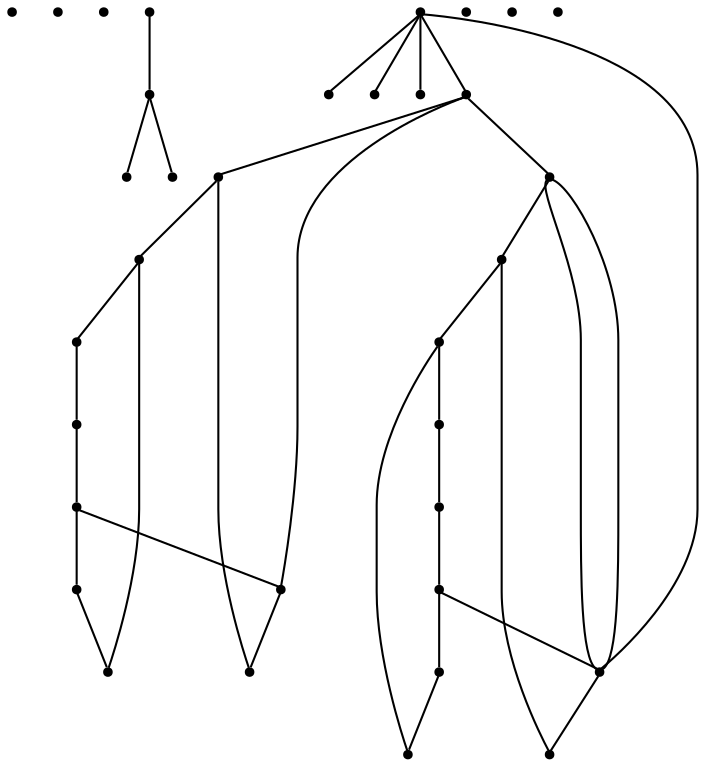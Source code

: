 graph {
  node [shape=point,comment="{\"directed\":false,\"doi\":\"10.1007/11618058_37\",\"figure\":\"8 (1)\"}"]

  v0 [pos="852.5335960210755,810.1609872658344"]
  v1 [pos="799.7112577216569,894.5989365127577"]
  v2 [pos="752.2024141533429,810.1609872658344"]
  v3 [pos="741.6379655704941,556.7843873720362"]
  v4 [pos="773.3313590116279,493.409036163431"]
  v5 [pos="873.6625090843023,493.409036163431"]
  v6 [pos="688.8156272710755,1047.662436859643"]
  v7 [pos="799.7112577216569,979.0370129170326"]
  v8 [pos="678.313671875,979.0370129170327"]
  v9 [pos="604.3624205123547,979.0370129170327"]
  v10 [pos="678.313671875,329.7830514569"]
  v11 [pos="641.3067837027615,493.409036163431"]
  v12 [pos="641.3067837027615,408.90852549950694"]
  v13 [pos="604.3624205123547,329.7830514569"]
  v14 [pos="435.39348996184594,894.5988729340819"]
  v15 [pos="393.13563204033426,931.5368120084171"]
  v16 [pos="430.1425043150436,847.0361741871413"]
  v17 [pos="424.89153456577037,382.53332509952077"]
  v18 [pos="382.6336766442587,419.5335394868156"]
  v19 [pos="419.57804778343024,335.0330288228914"]
  v20 [pos="350.940283203125,899.9115070850879"]
  v21 [pos="393.13563204033426,984.287022072362"]
  v22 [pos="514.6582360555959,862.9112609084551"]
  v23 [pos="340.37581872274706,387.783366044188"]
  v24 [pos="382.6336766442587,472.2838767081121"]
  v25 [pos="504.03125454215115,350.9081155442053"]
  v26 [pos="382.6336766442587,746.7855724785534"]
  v27 [pos="382.6336766442587,804.9109781105051"]
  v28 [pos="372.0067030795785,234.78242711430357"]
  v29 [pos="372.0067030795785,287.53276433560006"]
  v30 [pos="340.3758187227471,857.66118817445"]
  v31 [pos="329.87386332667154,345.595608550551"]
  v32 [pos="261.2360987463663,873.5362748957638"]
  v33 [pos="250.60911325853922,361.4082610122156"]

  v33 -- v28 [id="-2",pos="250.60911325853922,361.4082610122156 372.0067030795785,234.78242711430357 372.0067030795785,234.78242711430357 372.0067030795785,234.78242711430357"]
  v33 -- v24 [id="-3",pos="250.60911325853922,361.4082610122156 382.6336766442587,472.2838767081121 382.6336766442587,472.2838767081121 382.6336766442587,472.2838767081121"]
  v6 -- v32 [id="-4",pos="688.8156272710755,1047.662436859643 261.1860851199128,1037.1206473589746 261.1860851199128,1037.1206473589746 261.1860851199128,1037.1206473589746 261.2360987463663,873.5362748957638 261.2360987463663,873.5362748957638 261.2360987463663,873.5362748957638"]
  v6 -- v28 [id="-5",pos="688.8156272710755,1047.662436859643 915.8774436773256,1037.1206473589746 915.8774436773256,1037.1206473589746 915.8774436773256,1037.1206473589746 915.8774436773256,245.30050176889335 915.8774436773256,245.30050176889335 915.8774436773256,245.30050176889335 372.0067030795785,234.78242711430357 372.0067030795785,234.78242711430357 372.0067030795785,234.78242711430357"]
  v33 -- v28 [id="-6",pos="250.60911325853922,361.4082610122156 261.1860851199128,245.30050176889335 261.1860851199128,245.30050176889335 261.1860851199128,245.30050176889335 372.0067030795785,234.78242711430357 372.0067030795785,234.78242711430357 372.0067030795785,234.78242711430357"]
  v32 -- v33 [id="-8",pos="261.2360987463663,873.5362748957638 250.60911325853922,361.4082610122156 250.60911325853922,361.4082610122156 250.60911325853922,361.4082610122156"]
  v32 -- v21 [id="-53",pos="261.2360987463663,873.5362748957638 393.13563204033426,984.287022072362 393.13563204033426,984.287022072362 393.13563204033426,984.287022072362"]
  v32 -- v26 [id="-78",pos="261.2360987463663,873.5362748957638 382.6336766442587,746.7855724785534 382.6336766442587,746.7855724785534 382.6336766442587,746.7855724785534"]
  v30 -- v27 [id="-79",pos="340.3758187227471,857.66118817445 382.6336766442587,804.9109781105051 382.6336766442587,804.9109781105051 382.6336766442587,804.9109781105051"]
  v23 -- v31 [id="-80",pos="340.37581872274706,387.783366044188 329.87386332667154,345.595608550551 329.87386332667154,345.595608550551 329.87386332667154,345.595608550551"]
  v20 -- v30 [id="-81",pos="350.940283203125,899.9115070850879 340.3758187227471,857.66118817445 340.3758187227471,857.66118817445 340.3758187227471,857.66118817445"]
  v29 -- v19 [id="-82",pos="372.0067030795785,287.53276433560006 419.57804778343024,335.0330288228914 419.57804778343024,335.0330288228914 419.57804778343024,335.0330288228914"]
  v29 -- v28 [id="-83",pos="372.0067030795785,287.53276433560006 372.0067030795785,234.78242711430357 372.0067030795785,234.78242711430357 372.0067030795785,234.78242711430357"]
  v28 -- v25 [id="-84",pos="372.0067030795785,234.78242711430357 504.03125454215115,350.9081155442053 504.03125454215115,350.9081155442053 504.03125454215115,350.9081155442053"]
  v27 -- v16 [id="-85",pos="382.6336766442587,804.9109781105051 430.1425043150436,847.0361741871413 430.1425043150436,847.0361741871413 430.1425043150436,847.0361741871413"]
  v27 -- v26 [id="-86",pos="382.6336766442587,804.9109781105051 382.6336766442587,746.7855724785534 382.6336766442587,746.7855724785534 382.6336766442587,746.7855724785534"]
  v26 -- v22 [id="-87",pos="382.6336766442587,746.7855724785534 514.6582360555959,862.9112609084551 514.6582360555959,862.9112609084551 514.6582360555959,862.9112609084551"]
  v24 -- v25 [id="-88",pos="382.6336766442587,472.2838767081121 504.03125454215115,350.9081155442053 504.03125454215115,350.9081155442053 504.03125454215115,350.9081155442053"]
  v24 -- v18 [id="-89",pos="382.6336766442587,472.2838767081121 382.6336766442587,419.5335394868156 382.6336766442587,419.5335394868156 382.6336766442587,419.5335394868156"]
  v18 -- v23 [id="-90",pos="382.6336766442587,419.5335394868156 340.37581872274706,387.783366044188 340.37581872274706,387.783366044188 340.37581872274706,387.783366044188"]
  v21 -- v22 [id="-91",pos="393.13563204033426,984.287022072362 514.6582360555959,862.9112609084551 514.6582360555959,862.9112609084551 514.6582360555959,862.9112609084551"]
  v21 -- v15 [id="-92",pos="393.13563204033426,984.287022072362 393.13563204033426,931.5368120084171 393.13563204033426,931.5368120084171 393.13563204033426,931.5368120084171"]
  v15 -- v20 [id="-93",pos="393.13563204033426,931.5368120084171 350.940283203125,899.9115070850879 350.940283203125,899.9115070850879 350.940283203125,899.9115070850879"]
  v19 -- v17 [id="-94",pos="419.57804778343024,335.0330288228914 424.89153456577037,382.53332509952077 424.89153456577037,382.53332509952077 424.89153456577037,382.53332509952077"]
  v17 -- v18 [id="-95",pos="424.89153456577037,382.53332509952077 382.6336766442587,419.5335394868156 382.6336766442587,419.5335394868156 382.6336766442587,419.5335394868156"]
  v16 -- v14 [id="-97",pos="430.1425043150436,847.0361741871413 435.39348996184594,894.5988729340819 435.39348996184594,894.5988729340819 435.39348996184594,894.5988729340819"]
  v14 -- v15 [id="-98",pos="435.39348996184594,894.5988729340819 393.13563204033426,931.5368120084171 393.13563204033426,931.5368120084171 393.13563204033426,931.5368120084171"]
  v31 -- v29 [id="-100",pos="329.87386332667154,345.595608550551 372.0067030795785,287.53276433560006 372.0067030795785,287.53276433560006 372.0067030795785,287.53276433560006"]
  v11 -- v3 [id="-107",pos="641.3067837027615,493.409036163431 741.6379655704941,556.7843873720362 741.6379655704941,556.7843873720362 741.6379655704941,556.7843873720362"]
  v6 -- v9 [id="-113",pos="688.8156272710755,1047.662436859643 604.3624205123547,979.0370129170327 604.3624205123547,979.0370129170327 604.3624205123547,979.0370129170327"]
  v6 -- v8 [id="-116",pos="688.8156272710755,1047.662436859643 678.313671875,979.0370129170327 678.313671875,979.0370129170327 678.313671875,979.0370129170327"]
  v6 -- v7 [id="-117",pos="688.8156272710755,1047.662436859643 799.7112577216569,979.0370129170326 799.7112577216569,979.0370129170326 799.7112577216569,979.0370129170326"]
  v3 -- v5 [id="-124",pos="741.6379655704941,556.7843873720362 873.6625090843023,493.409036163431 873.6625090843023,493.409036163431 873.6625090843023,493.409036163431"]
  v3 -- v4 [id="-125",pos="741.6379655704941,556.7843873720362 773.3313590116279,493.409036163431 773.3313590116279,493.409036163431 773.3313590116279,493.409036163431"]
}